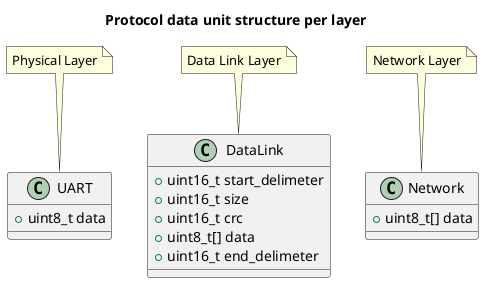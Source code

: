 @startuml

title Protocol data unit structure per layer

class UART {
  +uint8_t data
}

note top of UART: Physical Layer

class DataLink {
  +uint16_t start_delimeter
  +uint16_t size
  +uint16_t crc
  +uint8_t[] data
  +uint16_t end_delimeter
}

note top of DataLink: Data Link Layer

class Network {
  +uint8_t[] data
}

note top of Network: Network Layer

newpage

class Transport {
  +uint8_t[] data
}

note top of Transport: Transport Layer

class Application {
  +uint8_t message_id
  +uint8_t version
  +uint8_t oldest_compatible_version
  +uint16_t sequence_id
  +uint8_t error_code
  +uint8_t[] data
}

note top of Application: Application Layer


@enduml